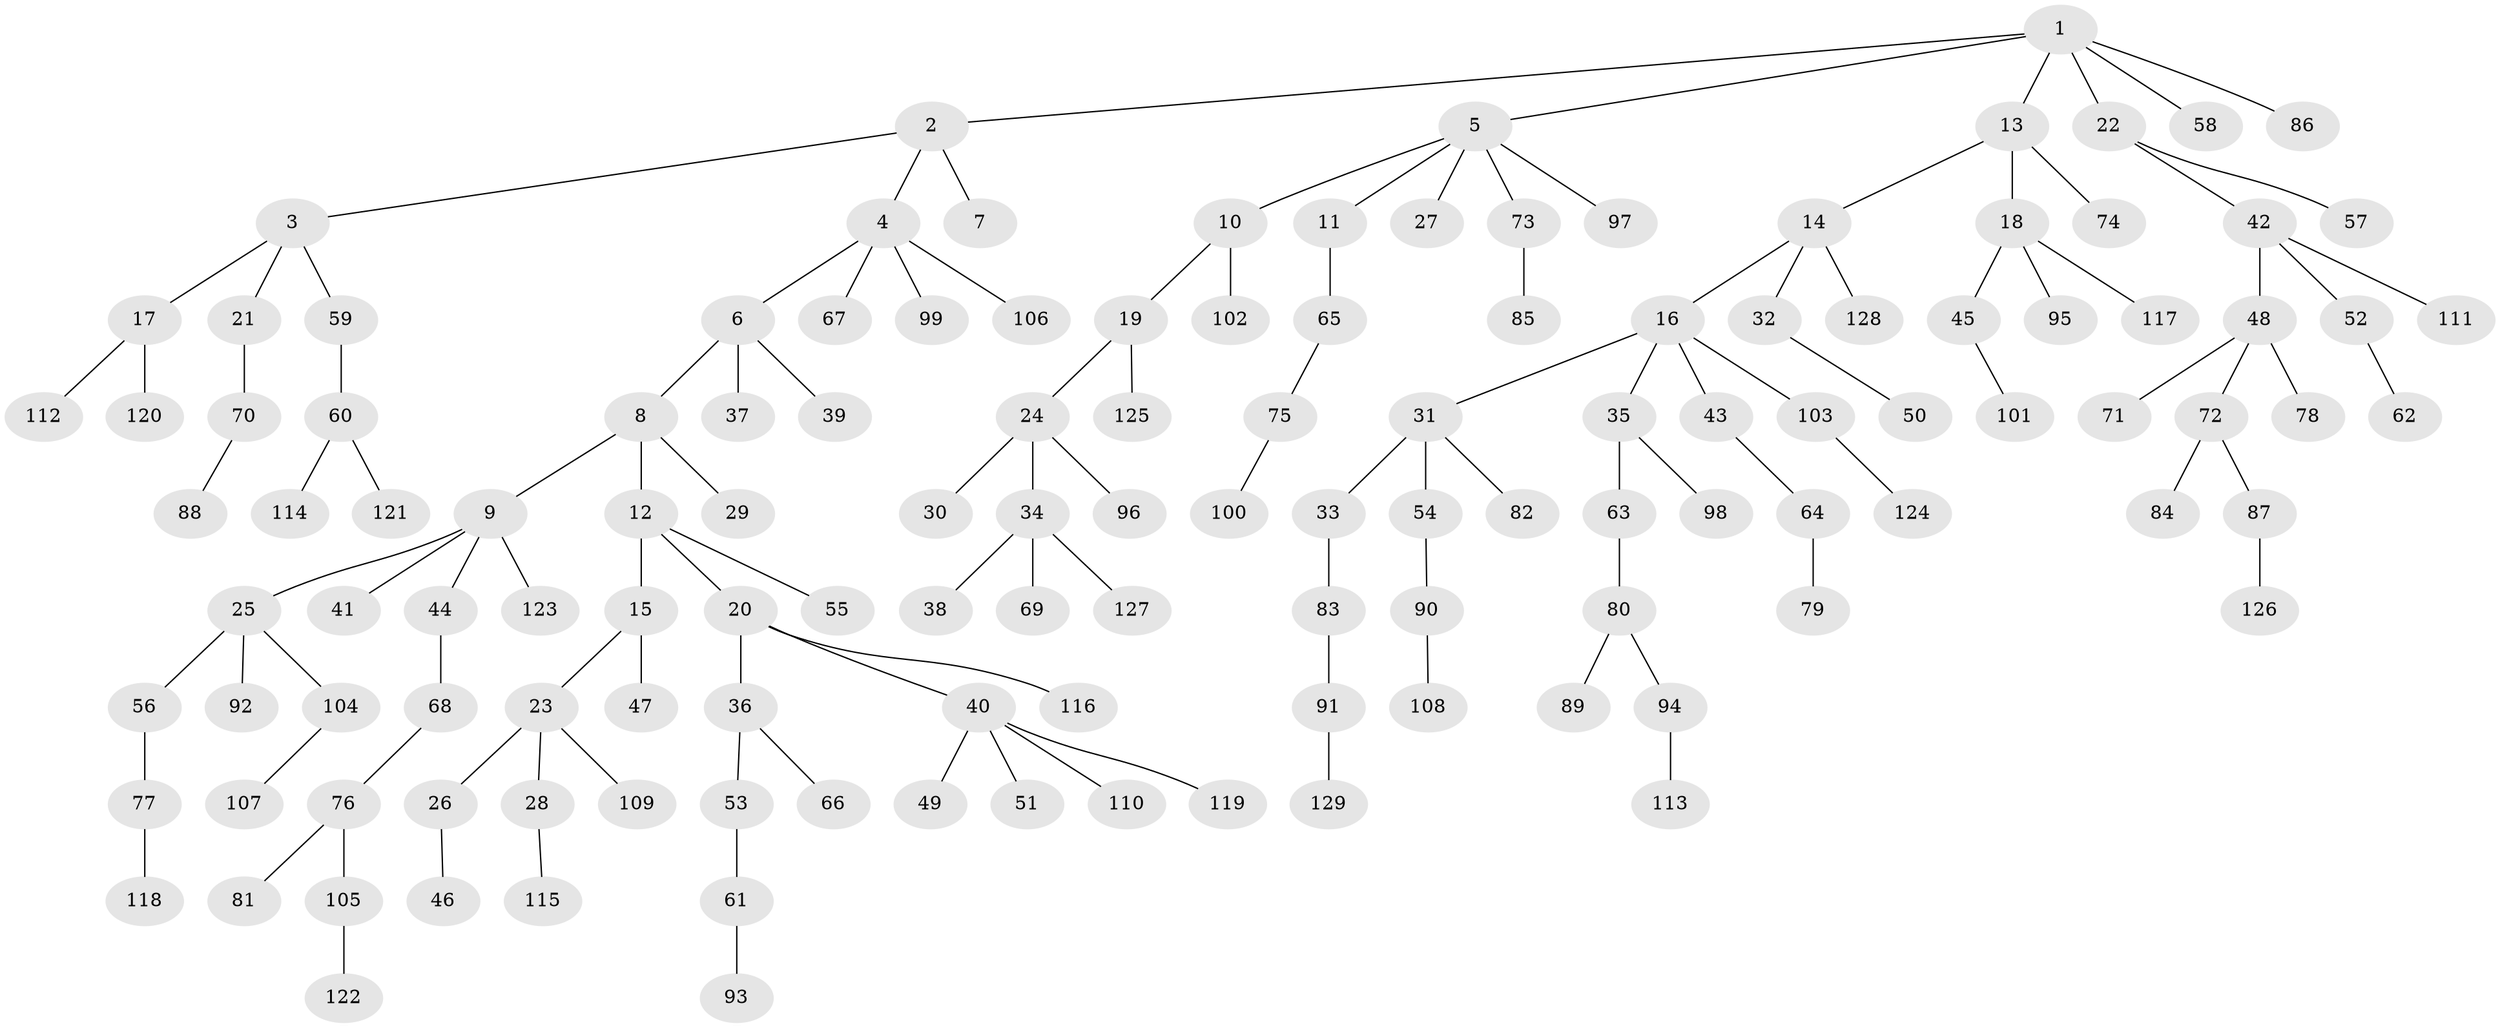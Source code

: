 // Generated by graph-tools (version 1.1) at 2025/15/03/09/25 04:15:38]
// undirected, 129 vertices, 128 edges
graph export_dot {
graph [start="1"]
  node [color=gray90,style=filled];
  1;
  2;
  3;
  4;
  5;
  6;
  7;
  8;
  9;
  10;
  11;
  12;
  13;
  14;
  15;
  16;
  17;
  18;
  19;
  20;
  21;
  22;
  23;
  24;
  25;
  26;
  27;
  28;
  29;
  30;
  31;
  32;
  33;
  34;
  35;
  36;
  37;
  38;
  39;
  40;
  41;
  42;
  43;
  44;
  45;
  46;
  47;
  48;
  49;
  50;
  51;
  52;
  53;
  54;
  55;
  56;
  57;
  58;
  59;
  60;
  61;
  62;
  63;
  64;
  65;
  66;
  67;
  68;
  69;
  70;
  71;
  72;
  73;
  74;
  75;
  76;
  77;
  78;
  79;
  80;
  81;
  82;
  83;
  84;
  85;
  86;
  87;
  88;
  89;
  90;
  91;
  92;
  93;
  94;
  95;
  96;
  97;
  98;
  99;
  100;
  101;
  102;
  103;
  104;
  105;
  106;
  107;
  108;
  109;
  110;
  111;
  112;
  113;
  114;
  115;
  116;
  117;
  118;
  119;
  120;
  121;
  122;
  123;
  124;
  125;
  126;
  127;
  128;
  129;
  1 -- 2;
  1 -- 5;
  1 -- 13;
  1 -- 22;
  1 -- 58;
  1 -- 86;
  2 -- 3;
  2 -- 4;
  2 -- 7;
  3 -- 17;
  3 -- 21;
  3 -- 59;
  4 -- 6;
  4 -- 67;
  4 -- 99;
  4 -- 106;
  5 -- 10;
  5 -- 11;
  5 -- 27;
  5 -- 73;
  5 -- 97;
  6 -- 8;
  6 -- 37;
  6 -- 39;
  8 -- 9;
  8 -- 12;
  8 -- 29;
  9 -- 25;
  9 -- 41;
  9 -- 44;
  9 -- 123;
  10 -- 19;
  10 -- 102;
  11 -- 65;
  12 -- 15;
  12 -- 20;
  12 -- 55;
  13 -- 14;
  13 -- 18;
  13 -- 74;
  14 -- 16;
  14 -- 32;
  14 -- 128;
  15 -- 23;
  15 -- 47;
  16 -- 31;
  16 -- 35;
  16 -- 43;
  16 -- 103;
  17 -- 112;
  17 -- 120;
  18 -- 45;
  18 -- 95;
  18 -- 117;
  19 -- 24;
  19 -- 125;
  20 -- 36;
  20 -- 40;
  20 -- 116;
  21 -- 70;
  22 -- 42;
  22 -- 57;
  23 -- 26;
  23 -- 28;
  23 -- 109;
  24 -- 30;
  24 -- 34;
  24 -- 96;
  25 -- 56;
  25 -- 92;
  25 -- 104;
  26 -- 46;
  28 -- 115;
  31 -- 33;
  31 -- 54;
  31 -- 82;
  32 -- 50;
  33 -- 83;
  34 -- 38;
  34 -- 69;
  34 -- 127;
  35 -- 63;
  35 -- 98;
  36 -- 53;
  36 -- 66;
  40 -- 49;
  40 -- 51;
  40 -- 110;
  40 -- 119;
  42 -- 48;
  42 -- 52;
  42 -- 111;
  43 -- 64;
  44 -- 68;
  45 -- 101;
  48 -- 71;
  48 -- 72;
  48 -- 78;
  52 -- 62;
  53 -- 61;
  54 -- 90;
  56 -- 77;
  59 -- 60;
  60 -- 114;
  60 -- 121;
  61 -- 93;
  63 -- 80;
  64 -- 79;
  65 -- 75;
  68 -- 76;
  70 -- 88;
  72 -- 84;
  72 -- 87;
  73 -- 85;
  75 -- 100;
  76 -- 81;
  76 -- 105;
  77 -- 118;
  80 -- 89;
  80 -- 94;
  83 -- 91;
  87 -- 126;
  90 -- 108;
  91 -- 129;
  94 -- 113;
  103 -- 124;
  104 -- 107;
  105 -- 122;
}
